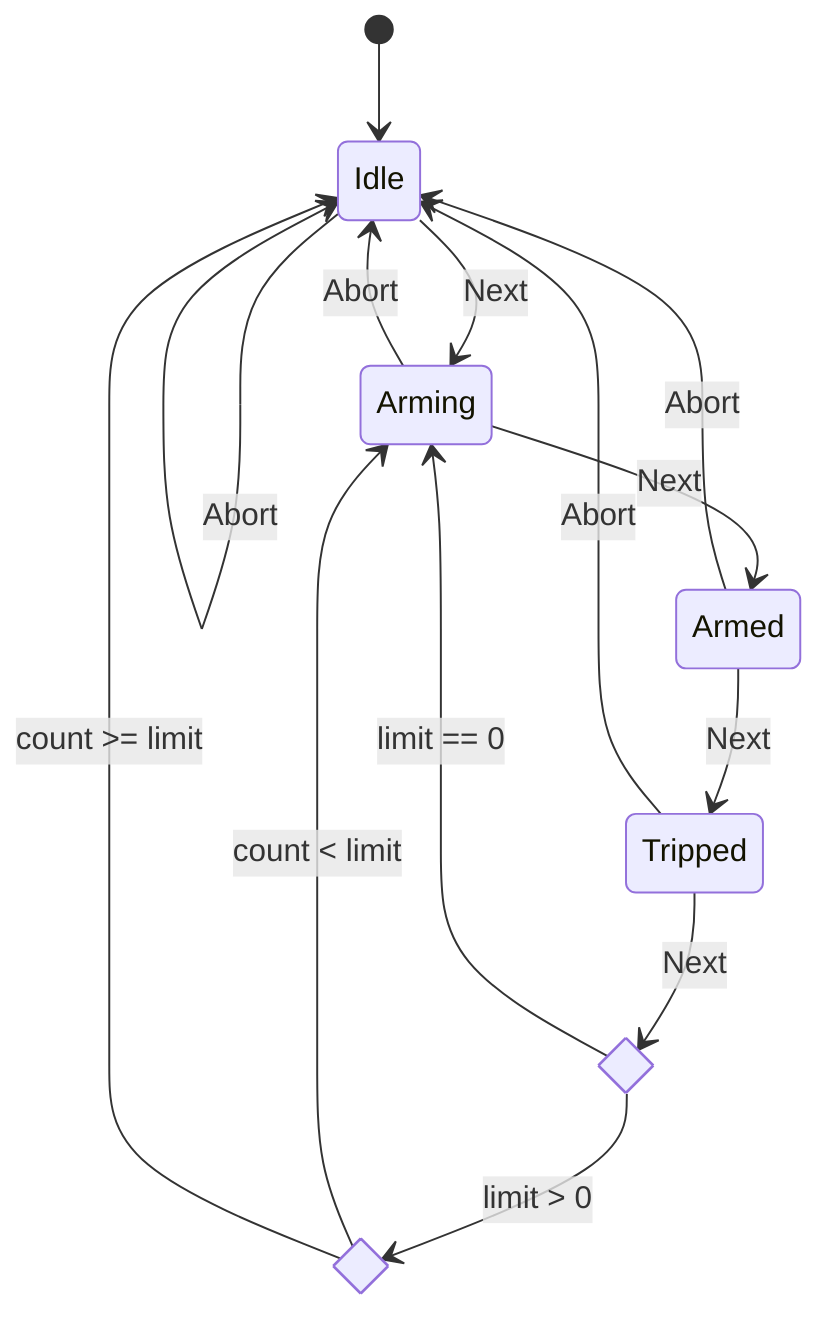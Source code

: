 stateDiagram-v2

[*] -->Idle
Idle --> Arming : Next
Idle --> Idle : Abort

Arming --> Armed : Next
Arming --> Idle : Abort

state TripLimitCheck <<choice>>
state TripCountCheck <<choice>>
Armed --> Tripped : Next
Armed --> Idle : Abort

Tripped --> TripLimitCheck : Next
Tripped --> Idle : Abort

TripLimitCheck --> Arming: limit == 0
TripLimitCheck --> TripCountCheck: limit > 0

TripCountCheck --> Arming: count < limit
TripCountCheck --> Idle: count >= limit
